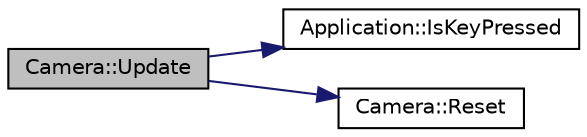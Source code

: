 digraph "Camera::Update"
{
 // LATEX_PDF_SIZE
  edge [fontname="Helvetica",fontsize="10",labelfontname="Helvetica",labelfontsize="10"];
  node [fontname="Helvetica",fontsize="10",shape=record];
  rankdir="LR";
  Node1 [label="Camera::Update",height=0.2,width=0.4,color="black", fillcolor="grey75", style="filled", fontcolor="black",tooltip="To be called every frame. FirstPersonCamera will get user inputs and update its position and orientat..."];
  Node1 -> Node2 [color="midnightblue",fontsize="10",style="solid",fontname="Helvetica"];
  Node2 [label="Application::IsKeyPressed",height=0.2,width=0.4,color="black", fillcolor="white", style="filled",URL="$class_application.html#a72cc9bba26506a7c0f54c346dfbd5cfe",tooltip="Get Key Pressed state, is returned true every frame so should not be confused with a Key Held state."];
  Node1 -> Node3 [color="midnightblue",fontsize="10",style="solid",fontname="Helvetica"];
  Node3 [label="Camera::Reset",height=0.2,width=0.4,color="black", fillcolor="white", style="filled",URL="$class_camera.html#aa46f58b32270a571ab56dde4caca46db",tooltip="Reset the FirstPersonCamera settings."];
}
